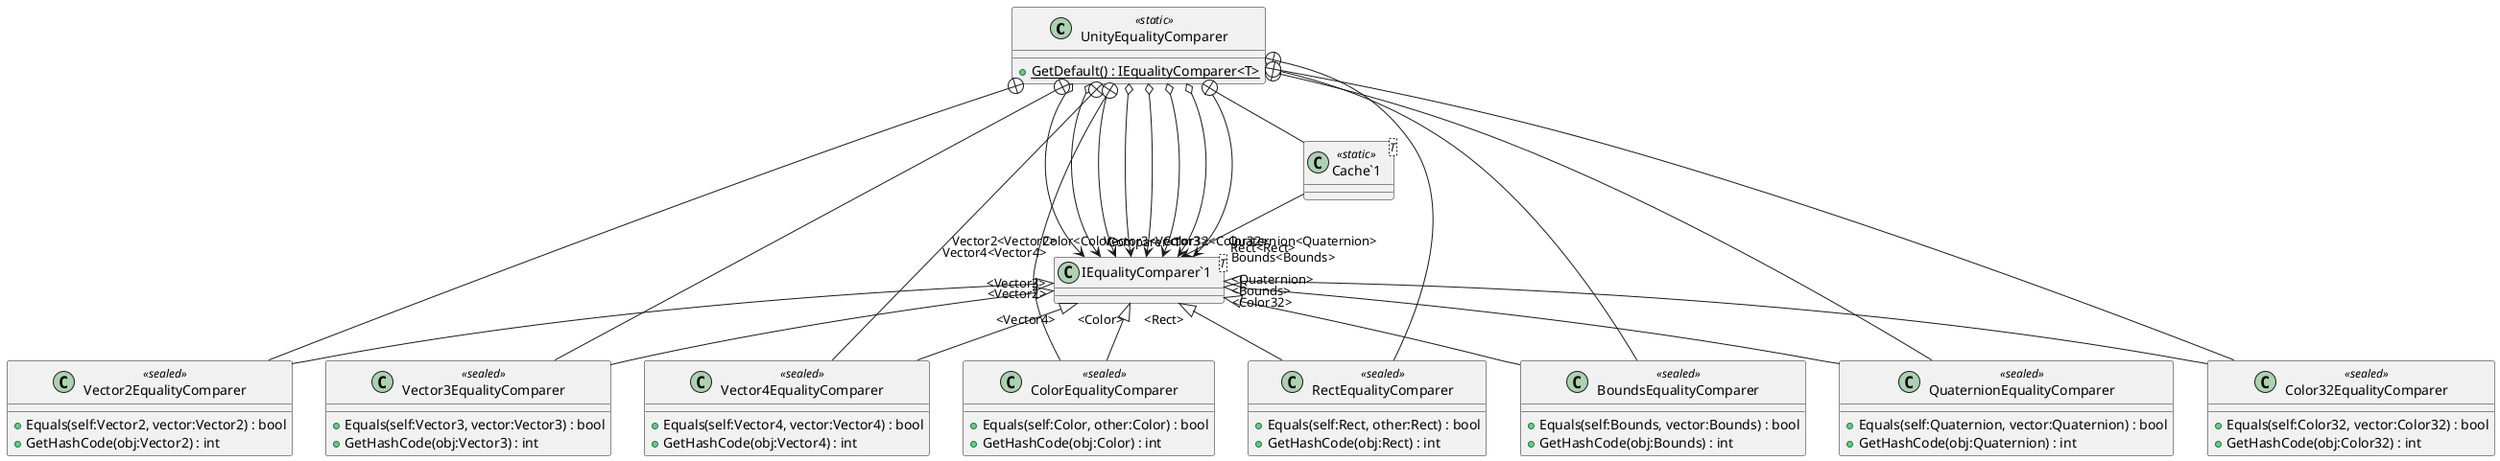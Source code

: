@startuml
class UnityEqualityComparer <<static>> {
    + {static} GetDefault() : IEqualityComparer<T>
}
class "IEqualityComparer`1"<T> {
}
class "Cache`1"<T> <<static>> {
}
class Vector2EqualityComparer <<sealed>> {
    + Equals(self:Vector2, vector:Vector2) : bool
    + GetHashCode(obj:Vector2) : int
}
class Vector3EqualityComparer <<sealed>> {
    + Equals(self:Vector3, vector:Vector3) : bool
    + GetHashCode(obj:Vector3) : int
}
class Vector4EqualityComparer <<sealed>> {
    + Equals(self:Vector4, vector:Vector4) : bool
    + GetHashCode(obj:Vector4) : int
}
class ColorEqualityComparer <<sealed>> {
    + Equals(self:Color, other:Color) : bool
    + GetHashCode(obj:Color) : int
}
class RectEqualityComparer <<sealed>> {
    + Equals(self:Rect, other:Rect) : bool
    + GetHashCode(obj:Rect) : int
}
class BoundsEqualityComparer <<sealed>> {
    + Equals(self:Bounds, vector:Bounds) : bool
    + GetHashCode(obj:Bounds) : int
}
class QuaternionEqualityComparer <<sealed>> {
    + Equals(self:Quaternion, vector:Quaternion) : bool
    + GetHashCode(obj:Quaternion) : int
}
class Color32EqualityComparer <<sealed>> {
    + Equals(self:Color32, vector:Color32) : bool
    + GetHashCode(obj:Color32) : int
}
UnityEqualityComparer o-> "Vector2<Vector2>" "IEqualityComparer`1"
UnityEqualityComparer o-> "Vector3<Vector3>" "IEqualityComparer`1"
UnityEqualityComparer o-> "Vector4<Vector4>" "IEqualityComparer`1"
UnityEqualityComparer o-> "Color<Color>" "IEqualityComparer`1"
UnityEqualityComparer o-> "Color32<Color32>" "IEqualityComparer`1"
UnityEqualityComparer o-> "Rect<Rect>" "IEqualityComparer`1"
UnityEqualityComparer o-> "Bounds<Bounds>" "IEqualityComparer`1"
UnityEqualityComparer o-> "Quaternion<Quaternion>" "IEqualityComparer`1"
UnityEqualityComparer +-- "Cache`1"
"Cache`1" --> "Comparer<T>" "IEqualityComparer`1"
UnityEqualityComparer +-- Vector2EqualityComparer
"IEqualityComparer`1" "<Vector2>" <|-- Vector2EqualityComparer
UnityEqualityComparer +-- Vector3EqualityComparer
"IEqualityComparer`1" "<Vector3>" <|-- Vector3EqualityComparer
UnityEqualityComparer +-- Vector4EqualityComparer
"IEqualityComparer`1" "<Vector4>" <|-- Vector4EqualityComparer
UnityEqualityComparer +-- ColorEqualityComparer
"IEqualityComparer`1" "<Color>" <|-- ColorEqualityComparer
UnityEqualityComparer +-- RectEqualityComparer
"IEqualityComparer`1" "<Rect>" <|-- RectEqualityComparer
UnityEqualityComparer +-- BoundsEqualityComparer
"IEqualityComparer`1" "<Bounds>" <|-- BoundsEqualityComparer
UnityEqualityComparer +-- QuaternionEqualityComparer
"IEqualityComparer`1" "<Quaternion>" <|-- QuaternionEqualityComparer
UnityEqualityComparer +-- Color32EqualityComparer
"IEqualityComparer`1" "<Color32>" <|-- Color32EqualityComparer
@enduml
